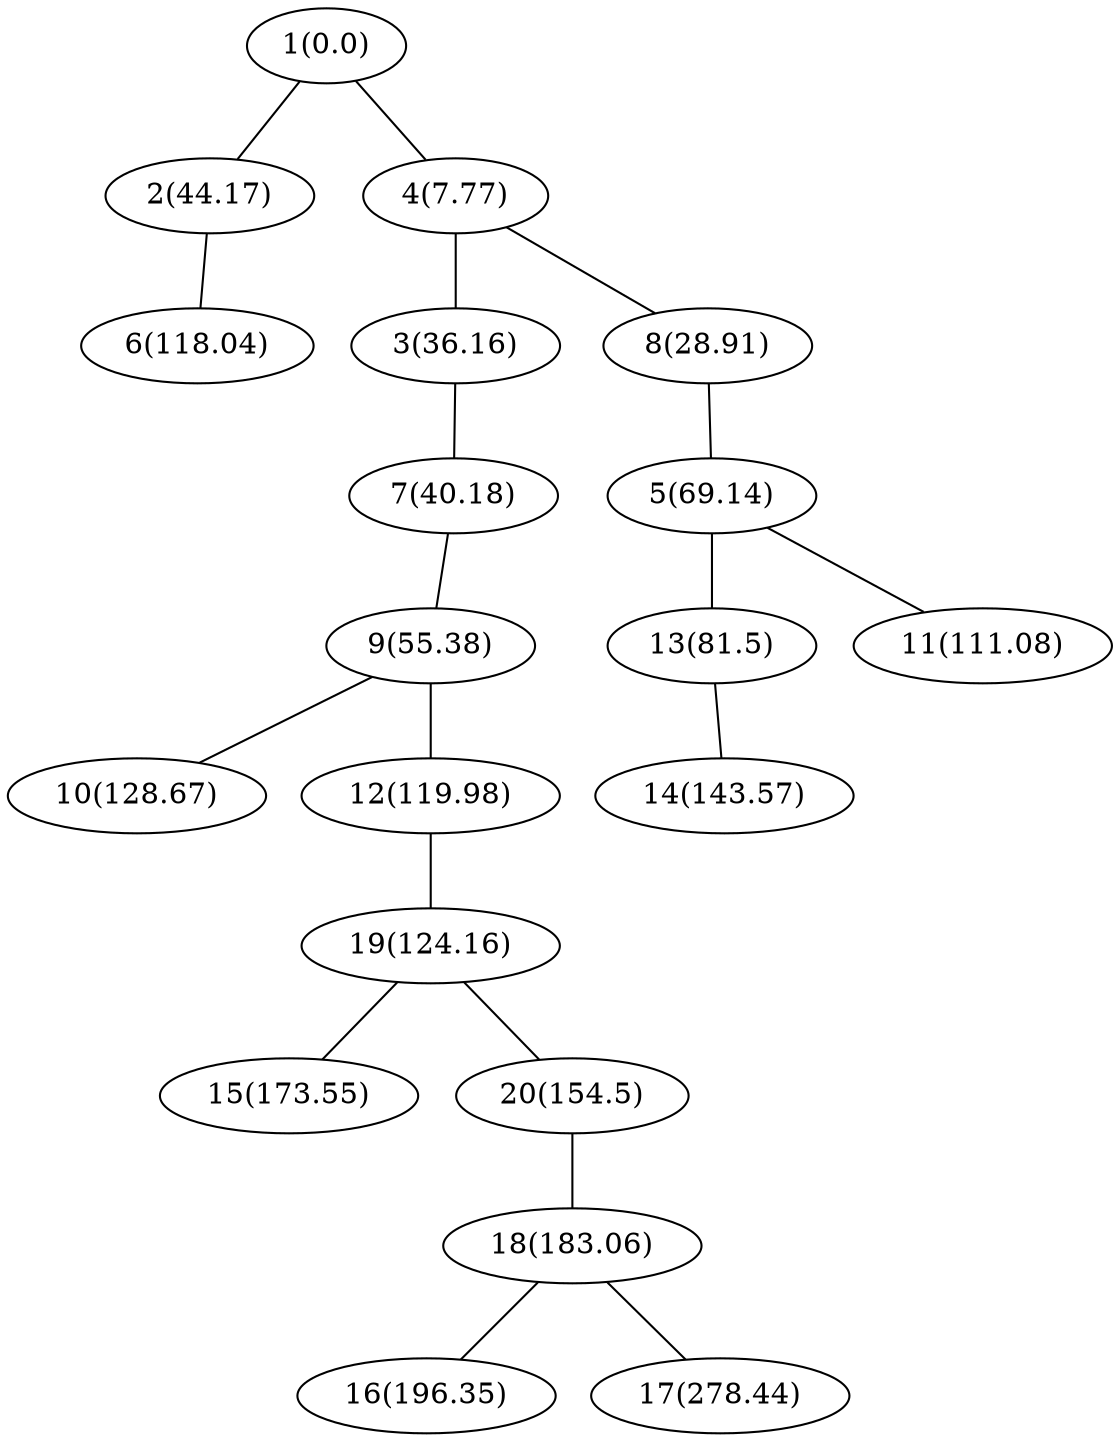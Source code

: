 graph dijkstra_BarabasiAlbert{
1--2
4--3
1--4
4--8
8--5
3--7
7--9
2--6
9--10
9--12
5--13
5--11
13--14
19--15
18--16
12--19
19--20
20--18
18--17
2 [label="2(44.17)"]
3 [label="3(36.16)"]
4 [label="4(7.77)"]
6 [label="6(118.04)"]
7 [label="7(40.18)"]
5 [label="5(69.14)"]
8 [label="8(28.91)"]
9 [label="9(55.38)"]
10 [label="10(128.67)"]
11 [label="11(111.08)"]
12 [label="12(119.98)"]
13 [label="13(81.5)"]
14 [label="14(143.57)"]
15 [label="15(173.55)"]
16 [label="16(196.35)"]
18 [label="18(183.06)"]
17 [label="17(278.44)"]
19 [label="19(124.16)"]
20 [label="20(154.5)"]
1 [label="1(0.0)"]
}
